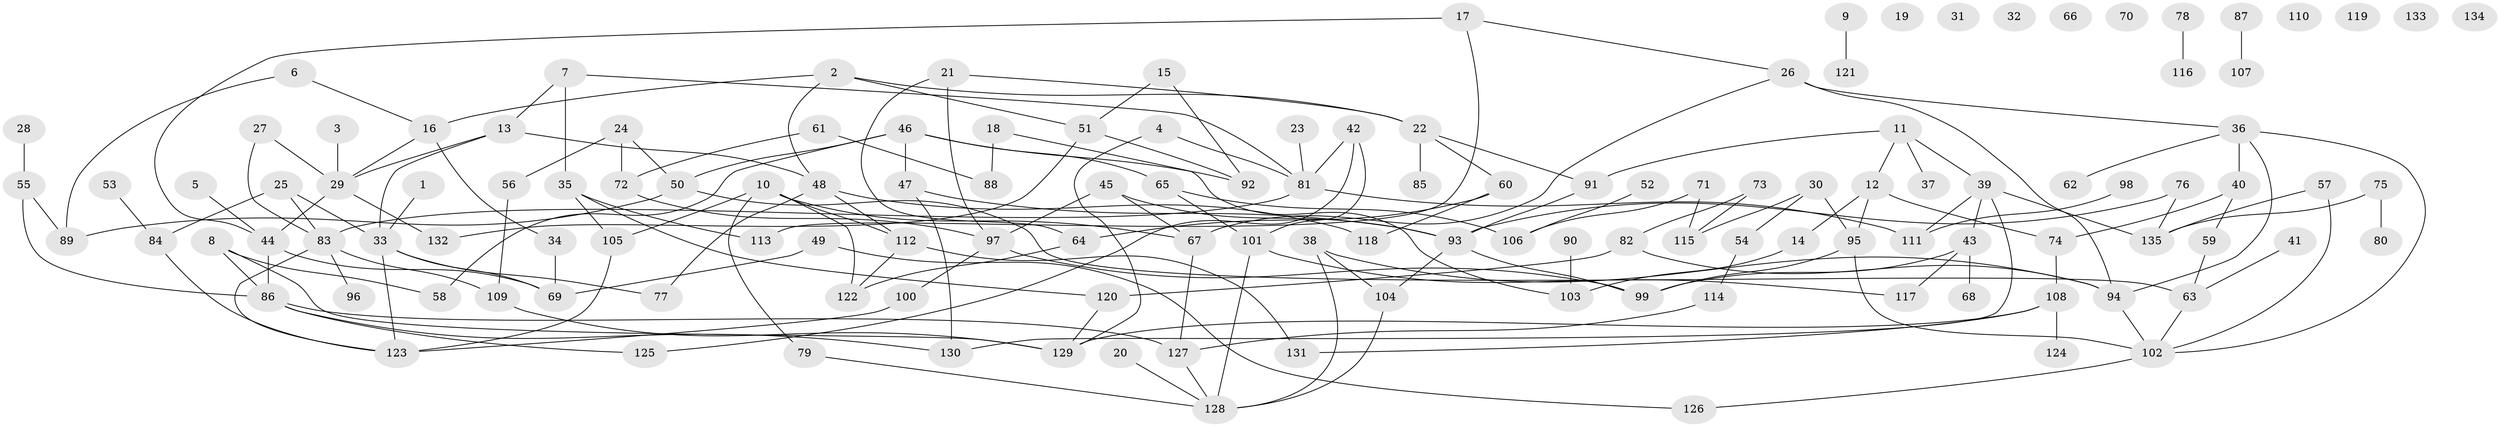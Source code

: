 // coarse degree distribution, {1: 0.15384615384615385, 6: 0.08791208791208792, 5: 0.0989010989010989, 2: 0.17582417582417584, 4: 0.13186813186813187, 3: 0.18681318681318682, 7: 0.04395604395604396, 0: 0.12087912087912088}
// Generated by graph-tools (version 1.1) at 2025/23/03/03/25 07:23:25]
// undirected, 135 vertices, 183 edges
graph export_dot {
graph [start="1"]
  node [color=gray90,style=filled];
  1;
  2;
  3;
  4;
  5;
  6;
  7;
  8;
  9;
  10;
  11;
  12;
  13;
  14;
  15;
  16;
  17;
  18;
  19;
  20;
  21;
  22;
  23;
  24;
  25;
  26;
  27;
  28;
  29;
  30;
  31;
  32;
  33;
  34;
  35;
  36;
  37;
  38;
  39;
  40;
  41;
  42;
  43;
  44;
  45;
  46;
  47;
  48;
  49;
  50;
  51;
  52;
  53;
  54;
  55;
  56;
  57;
  58;
  59;
  60;
  61;
  62;
  63;
  64;
  65;
  66;
  67;
  68;
  69;
  70;
  71;
  72;
  73;
  74;
  75;
  76;
  77;
  78;
  79;
  80;
  81;
  82;
  83;
  84;
  85;
  86;
  87;
  88;
  89;
  90;
  91;
  92;
  93;
  94;
  95;
  96;
  97;
  98;
  99;
  100;
  101;
  102;
  103;
  104;
  105;
  106;
  107;
  108;
  109;
  110;
  111;
  112;
  113;
  114;
  115;
  116;
  117;
  118;
  119;
  120;
  121;
  122;
  123;
  124;
  125;
  126;
  127;
  128;
  129;
  130;
  131;
  132;
  133;
  134;
  135;
  1 -- 33;
  2 -- 16;
  2 -- 22;
  2 -- 48;
  2 -- 51;
  3 -- 29;
  4 -- 81;
  4 -- 129;
  5 -- 44;
  6 -- 16;
  6 -- 89;
  7 -- 13;
  7 -- 35;
  7 -- 81;
  8 -- 58;
  8 -- 86;
  8 -- 129;
  9 -- 121;
  10 -- 67;
  10 -- 79;
  10 -- 105;
  10 -- 112;
  10 -- 122;
  11 -- 12;
  11 -- 37;
  11 -- 39;
  11 -- 91;
  12 -- 14;
  12 -- 74;
  12 -- 95;
  13 -- 29;
  13 -- 33;
  13 -- 48;
  14 -- 103;
  15 -- 51;
  15 -- 92;
  16 -- 29;
  16 -- 34;
  17 -- 26;
  17 -- 44;
  17 -- 113;
  18 -- 88;
  18 -- 103;
  20 -- 128;
  21 -- 22;
  21 -- 64;
  21 -- 97;
  22 -- 60;
  22 -- 85;
  22 -- 91;
  23 -- 81;
  24 -- 50;
  24 -- 56;
  24 -- 72;
  25 -- 33;
  25 -- 83;
  25 -- 84;
  26 -- 36;
  26 -- 67;
  26 -- 94;
  27 -- 29;
  27 -- 83;
  28 -- 55;
  29 -- 44;
  29 -- 132;
  30 -- 54;
  30 -- 95;
  30 -- 115;
  33 -- 69;
  33 -- 77;
  33 -- 123;
  34 -- 69;
  35 -- 105;
  35 -- 113;
  35 -- 120;
  36 -- 40;
  36 -- 62;
  36 -- 94;
  36 -- 102;
  38 -- 94;
  38 -- 104;
  38 -- 128;
  39 -- 43;
  39 -- 111;
  39 -- 130;
  39 -- 135;
  40 -- 59;
  40 -- 74;
  41 -- 63;
  42 -- 81;
  42 -- 101;
  42 -- 125;
  43 -- 68;
  43 -- 99;
  43 -- 117;
  44 -- 69;
  44 -- 86;
  45 -- 67;
  45 -- 93;
  45 -- 97;
  46 -- 47;
  46 -- 50;
  46 -- 58;
  46 -- 65;
  46 -- 92;
  47 -- 93;
  47 -- 130;
  48 -- 77;
  48 -- 112;
  48 -- 118;
  49 -- 69;
  49 -- 126;
  50 -- 63;
  50 -- 89;
  51 -- 92;
  51 -- 132;
  52 -- 106;
  53 -- 84;
  54 -- 114;
  55 -- 86;
  55 -- 89;
  56 -- 109;
  57 -- 102;
  57 -- 135;
  59 -- 63;
  60 -- 64;
  60 -- 118;
  61 -- 72;
  61 -- 88;
  63 -- 102;
  64 -- 122;
  65 -- 101;
  65 -- 106;
  67 -- 127;
  71 -- 106;
  71 -- 115;
  72 -- 97;
  73 -- 82;
  73 -- 115;
  74 -- 108;
  75 -- 80;
  75 -- 135;
  76 -- 93;
  76 -- 135;
  78 -- 116;
  79 -- 128;
  81 -- 83;
  81 -- 111;
  82 -- 94;
  82 -- 120;
  83 -- 96;
  83 -- 109;
  83 -- 123;
  84 -- 123;
  86 -- 125;
  86 -- 127;
  86 -- 130;
  87 -- 107;
  90 -- 103;
  91 -- 93;
  93 -- 99;
  93 -- 104;
  94 -- 102;
  95 -- 99;
  95 -- 102;
  97 -- 99;
  97 -- 100;
  98 -- 111;
  100 -- 123;
  101 -- 117;
  101 -- 128;
  102 -- 126;
  104 -- 128;
  105 -- 123;
  108 -- 124;
  108 -- 129;
  108 -- 131;
  109 -- 129;
  112 -- 122;
  112 -- 131;
  114 -- 127;
  120 -- 129;
  127 -- 128;
}
